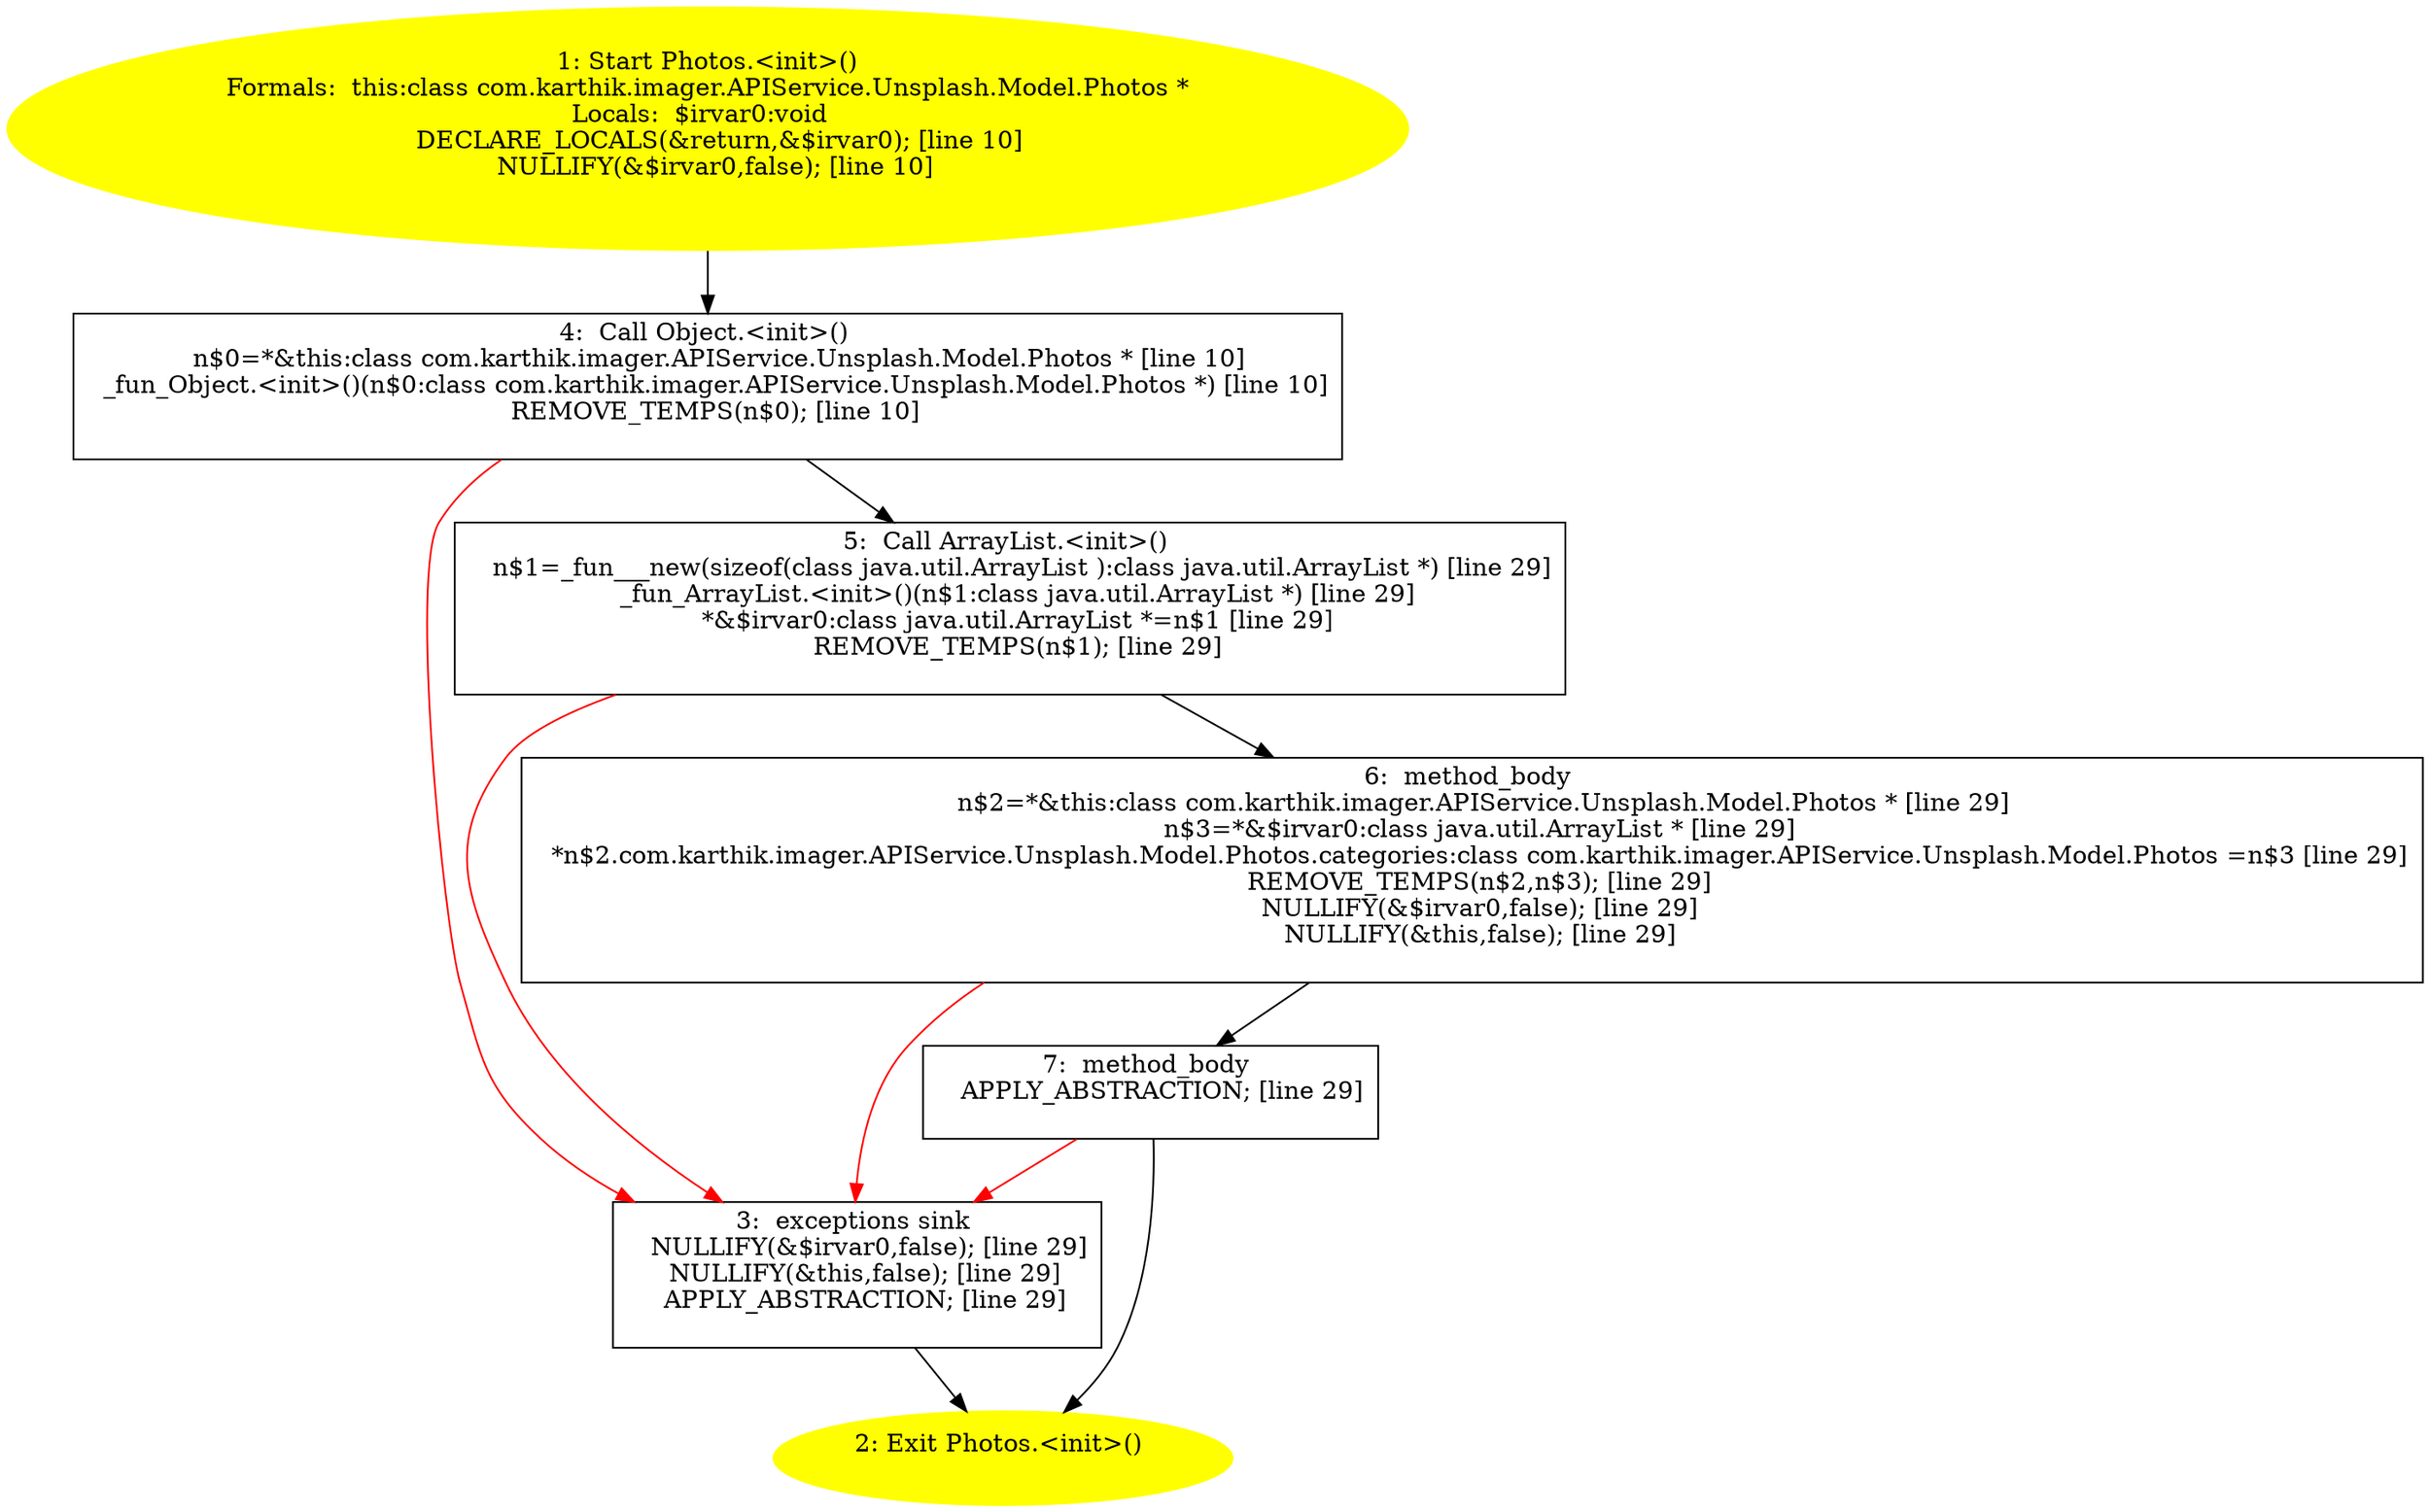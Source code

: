 digraph iCFG {
7 [label="7:  method_body \n   APPLY_ABSTRACTION; [line 29]\n " shape="box"]
	

	 7 -> 2 ;
	 7 -> 3 [color="red" ];
6 [label="6:  method_body \n   n$2=*&this:class com.karthik.imager.APIService.Unsplash.Model.Photos * [line 29]\n  n$3=*&$irvar0:class java.util.ArrayList * [line 29]\n  *n$2.com.karthik.imager.APIService.Unsplash.Model.Photos.categories:class com.karthik.imager.APIService.Unsplash.Model.Photos =n$3 [line 29]\n  REMOVE_TEMPS(n$2,n$3); [line 29]\n  NULLIFY(&$irvar0,false); [line 29]\n  NULLIFY(&this,false); [line 29]\n " shape="box"]
	

	 6 -> 7 ;
	 6 -> 3 [color="red" ];
5 [label="5:  Call ArrayList.<init>() \n   n$1=_fun___new(sizeof(class java.util.ArrayList ):class java.util.ArrayList *) [line 29]\n  _fun_ArrayList.<init>()(n$1:class java.util.ArrayList *) [line 29]\n  *&$irvar0:class java.util.ArrayList *=n$1 [line 29]\n  REMOVE_TEMPS(n$1); [line 29]\n " shape="box"]
	

	 5 -> 6 ;
	 5 -> 3 [color="red" ];
4 [label="4:  Call Object.<init>() \n   n$0=*&this:class com.karthik.imager.APIService.Unsplash.Model.Photos * [line 10]\n  _fun_Object.<init>()(n$0:class com.karthik.imager.APIService.Unsplash.Model.Photos *) [line 10]\n  REMOVE_TEMPS(n$0); [line 10]\n " shape="box"]
	

	 4 -> 5 ;
	 4 -> 3 [color="red" ];
3 [label="3:  exceptions sink \n   NULLIFY(&$irvar0,false); [line 29]\n  NULLIFY(&this,false); [line 29]\n  APPLY_ABSTRACTION; [line 29]\n " shape="box"]
	

	 3 -> 2 ;
2 [label="2: Exit Photos.<init>() \n  " color=yellow style=filled]
	

1 [label="1: Start Photos.<init>()\nFormals:  this:class com.karthik.imager.APIService.Unsplash.Model.Photos *\nLocals:  $irvar0:void  \n   DECLARE_LOCALS(&return,&$irvar0); [line 10]\n  NULLIFY(&$irvar0,false); [line 10]\n " color=yellow style=filled]
	

	 1 -> 4 ;
}
